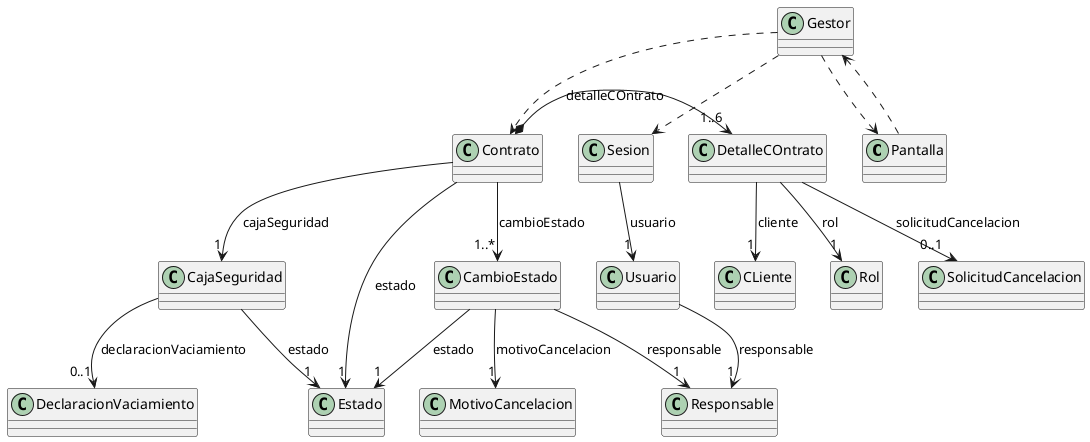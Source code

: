 @startuml detalleClase

class Pantalla{}
class Gestor{}
class Sesion{}
class Usuario{}
class Responsable{}
class CLiente{}
class MotivoCancelacion{}
class CajaSeguridad{}
class Contrato{}
class DetalleCOntrato{}
class Rol{}
class CambioEstado{}
class Estado{}
class SolicitudCancelacion{}
class DeclaracionVaciamiento{}

CajaSeguridad --> "0..1" DeclaracionVaciamiento : declaracionVaciamiento

Gestor ..> Pantalla 
Pantalla ..> Gestor
Gestor ..> Sesion
Sesion--> "1" Usuario : usuario
Usuario --> "1" Responsable : responsable

Gestor ..> Contrato
Contrato *-> "1..6" DetalleCOntrato: detalleCOntrato

DetalleCOntrato --> "1" Rol : rol
DetalleCOntrato --> "0..1" SolicitudCancelacion : solicitudCancelacion

Contrato --> "1" CajaSeguridad : cajaSeguridad

CambioEstado --> "1" Estado: estado

DetalleCOntrato --> "1" CLiente : cliente

CambioEstado --> "1" MotivoCancelacion : motivoCancelacion


Contrato --> "1..*" CambioEstado: cambioEstado

CajaSeguridad --> "1" Estado : estado
Contrato --> "1" Estado : estado

CambioEstado --> "1" Responsable : responsable

@enduml